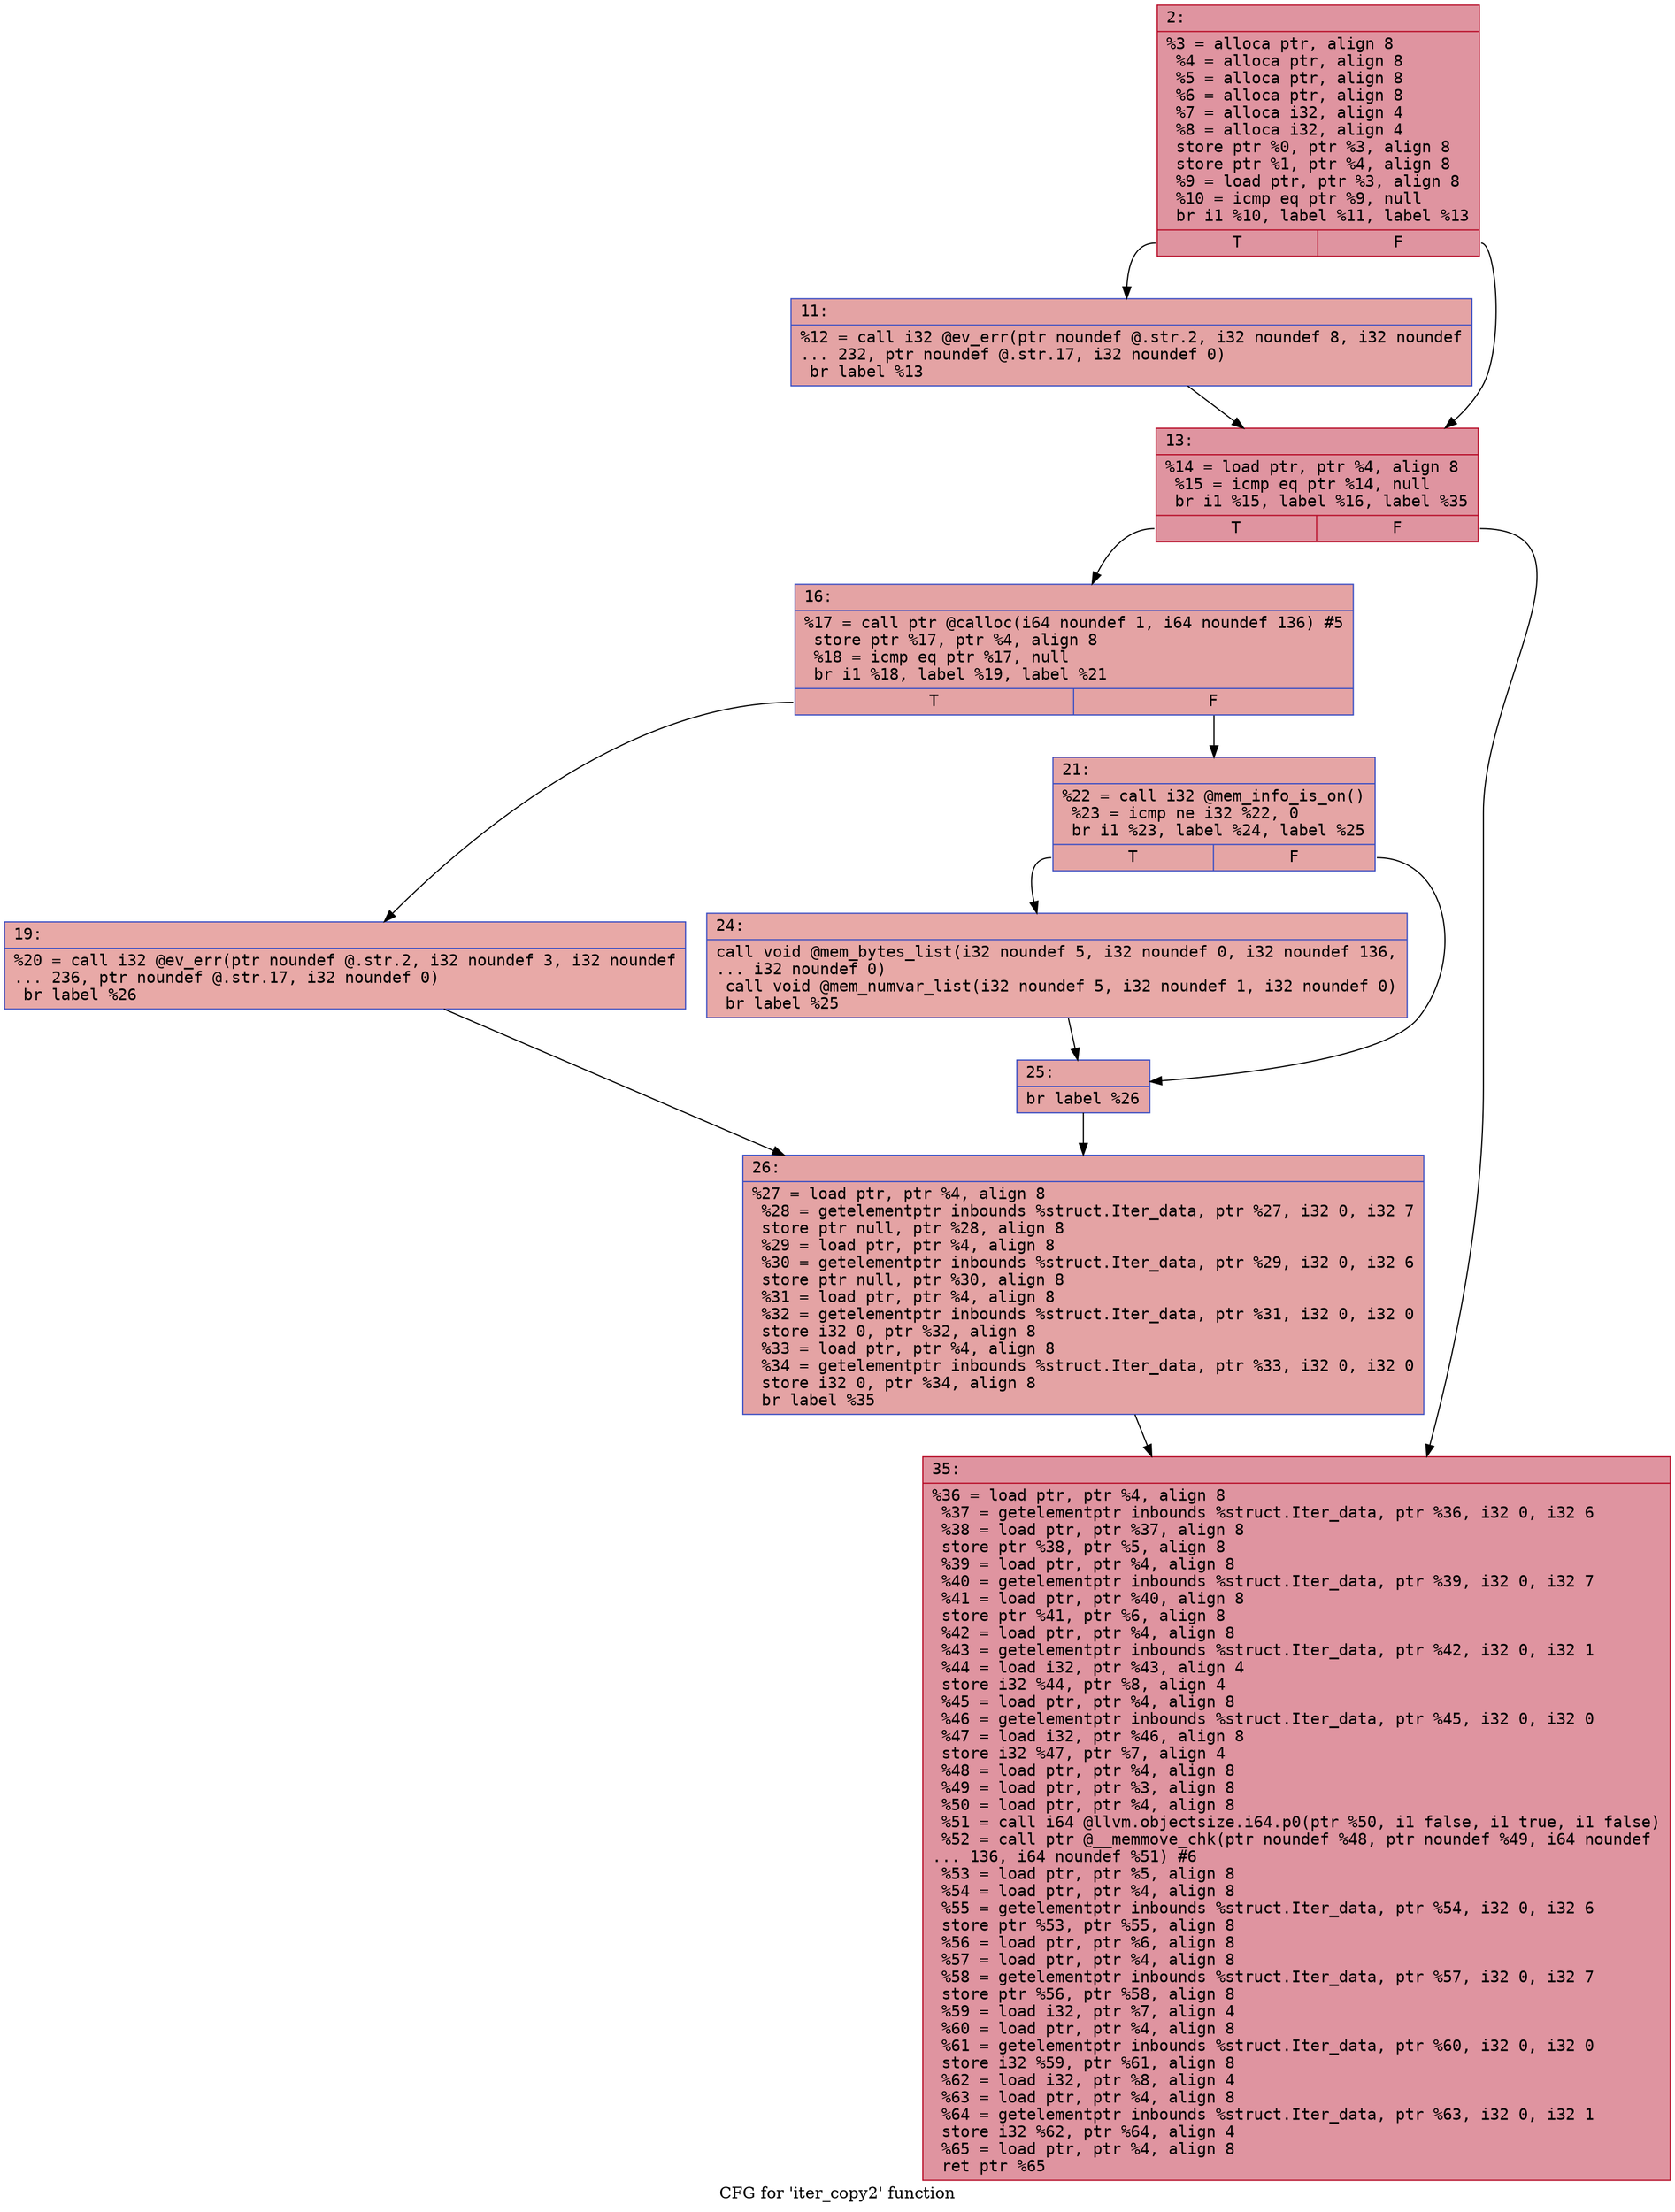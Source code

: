 digraph "CFG for 'iter_copy2' function" {
	label="CFG for 'iter_copy2' function";

	Node0x60000353b110 [shape=record,color="#b70d28ff", style=filled, fillcolor="#b70d2870" fontname="Courier",label="{2:\l|  %3 = alloca ptr, align 8\l  %4 = alloca ptr, align 8\l  %5 = alloca ptr, align 8\l  %6 = alloca ptr, align 8\l  %7 = alloca i32, align 4\l  %8 = alloca i32, align 4\l  store ptr %0, ptr %3, align 8\l  store ptr %1, ptr %4, align 8\l  %9 = load ptr, ptr %3, align 8\l  %10 = icmp eq ptr %9, null\l  br i1 %10, label %11, label %13\l|{<s0>T|<s1>F}}"];
	Node0x60000353b110:s0 -> Node0x60000353b160[tooltip="2 -> 11\nProbability 37.50%" ];
	Node0x60000353b110:s1 -> Node0x60000353b1b0[tooltip="2 -> 13\nProbability 62.50%" ];
	Node0x60000353b160 [shape=record,color="#3d50c3ff", style=filled, fillcolor="#c32e3170" fontname="Courier",label="{11:\l|  %12 = call i32 @ev_err(ptr noundef @.str.2, i32 noundef 8, i32 noundef\l... 232, ptr noundef @.str.17, i32 noundef 0)\l  br label %13\l}"];
	Node0x60000353b160 -> Node0x60000353b1b0[tooltip="11 -> 13\nProbability 100.00%" ];
	Node0x60000353b1b0 [shape=record,color="#b70d28ff", style=filled, fillcolor="#b70d2870" fontname="Courier",label="{13:\l|  %14 = load ptr, ptr %4, align 8\l  %15 = icmp eq ptr %14, null\l  br i1 %15, label %16, label %35\l|{<s0>T|<s1>F}}"];
	Node0x60000353b1b0:s0 -> Node0x60000353b200[tooltip="13 -> 16\nProbability 37.50%" ];
	Node0x60000353b1b0:s1 -> Node0x60000353b3e0[tooltip="13 -> 35\nProbability 62.50%" ];
	Node0x60000353b200 [shape=record,color="#3d50c3ff", style=filled, fillcolor="#c32e3170" fontname="Courier",label="{16:\l|  %17 = call ptr @calloc(i64 noundef 1, i64 noundef 136) #5\l  store ptr %17, ptr %4, align 8\l  %18 = icmp eq ptr %17, null\l  br i1 %18, label %19, label %21\l|{<s0>T|<s1>F}}"];
	Node0x60000353b200:s0 -> Node0x60000353b250[tooltip="16 -> 19\nProbability 37.50%" ];
	Node0x60000353b200:s1 -> Node0x60000353b2a0[tooltip="16 -> 21\nProbability 62.50%" ];
	Node0x60000353b250 [shape=record,color="#3d50c3ff", style=filled, fillcolor="#ca3b3770" fontname="Courier",label="{19:\l|  %20 = call i32 @ev_err(ptr noundef @.str.2, i32 noundef 3, i32 noundef\l... 236, ptr noundef @.str.17, i32 noundef 0)\l  br label %26\l}"];
	Node0x60000353b250 -> Node0x60000353b390[tooltip="19 -> 26\nProbability 100.00%" ];
	Node0x60000353b2a0 [shape=record,color="#3d50c3ff", style=filled, fillcolor="#c5333470" fontname="Courier",label="{21:\l|  %22 = call i32 @mem_info_is_on()\l  %23 = icmp ne i32 %22, 0\l  br i1 %23, label %24, label %25\l|{<s0>T|<s1>F}}"];
	Node0x60000353b2a0:s0 -> Node0x60000353b2f0[tooltip="21 -> 24\nProbability 62.50%" ];
	Node0x60000353b2a0:s1 -> Node0x60000353b340[tooltip="21 -> 25\nProbability 37.50%" ];
	Node0x60000353b2f0 [shape=record,color="#3d50c3ff", style=filled, fillcolor="#ca3b3770" fontname="Courier",label="{24:\l|  call void @mem_bytes_list(i32 noundef 5, i32 noundef 0, i32 noundef 136,\l... i32 noundef 0)\l  call void @mem_numvar_list(i32 noundef 5, i32 noundef 1, i32 noundef 0)\l  br label %25\l}"];
	Node0x60000353b2f0 -> Node0x60000353b340[tooltip="24 -> 25\nProbability 100.00%" ];
	Node0x60000353b340 [shape=record,color="#3d50c3ff", style=filled, fillcolor="#c5333470" fontname="Courier",label="{25:\l|  br label %26\l}"];
	Node0x60000353b340 -> Node0x60000353b390[tooltip="25 -> 26\nProbability 100.00%" ];
	Node0x60000353b390 [shape=record,color="#3d50c3ff", style=filled, fillcolor="#c32e3170" fontname="Courier",label="{26:\l|  %27 = load ptr, ptr %4, align 8\l  %28 = getelementptr inbounds %struct.Iter_data, ptr %27, i32 0, i32 7\l  store ptr null, ptr %28, align 8\l  %29 = load ptr, ptr %4, align 8\l  %30 = getelementptr inbounds %struct.Iter_data, ptr %29, i32 0, i32 6\l  store ptr null, ptr %30, align 8\l  %31 = load ptr, ptr %4, align 8\l  %32 = getelementptr inbounds %struct.Iter_data, ptr %31, i32 0, i32 0\l  store i32 0, ptr %32, align 8\l  %33 = load ptr, ptr %4, align 8\l  %34 = getelementptr inbounds %struct.Iter_data, ptr %33, i32 0, i32 0\l  store i32 0, ptr %34, align 8\l  br label %35\l}"];
	Node0x60000353b390 -> Node0x60000353b3e0[tooltip="26 -> 35\nProbability 100.00%" ];
	Node0x60000353b3e0 [shape=record,color="#b70d28ff", style=filled, fillcolor="#b70d2870" fontname="Courier",label="{35:\l|  %36 = load ptr, ptr %4, align 8\l  %37 = getelementptr inbounds %struct.Iter_data, ptr %36, i32 0, i32 6\l  %38 = load ptr, ptr %37, align 8\l  store ptr %38, ptr %5, align 8\l  %39 = load ptr, ptr %4, align 8\l  %40 = getelementptr inbounds %struct.Iter_data, ptr %39, i32 0, i32 7\l  %41 = load ptr, ptr %40, align 8\l  store ptr %41, ptr %6, align 8\l  %42 = load ptr, ptr %4, align 8\l  %43 = getelementptr inbounds %struct.Iter_data, ptr %42, i32 0, i32 1\l  %44 = load i32, ptr %43, align 4\l  store i32 %44, ptr %8, align 4\l  %45 = load ptr, ptr %4, align 8\l  %46 = getelementptr inbounds %struct.Iter_data, ptr %45, i32 0, i32 0\l  %47 = load i32, ptr %46, align 8\l  store i32 %47, ptr %7, align 4\l  %48 = load ptr, ptr %4, align 8\l  %49 = load ptr, ptr %3, align 8\l  %50 = load ptr, ptr %4, align 8\l  %51 = call i64 @llvm.objectsize.i64.p0(ptr %50, i1 false, i1 true, i1 false)\l  %52 = call ptr @__memmove_chk(ptr noundef %48, ptr noundef %49, i64 noundef\l... 136, i64 noundef %51) #6\l  %53 = load ptr, ptr %5, align 8\l  %54 = load ptr, ptr %4, align 8\l  %55 = getelementptr inbounds %struct.Iter_data, ptr %54, i32 0, i32 6\l  store ptr %53, ptr %55, align 8\l  %56 = load ptr, ptr %6, align 8\l  %57 = load ptr, ptr %4, align 8\l  %58 = getelementptr inbounds %struct.Iter_data, ptr %57, i32 0, i32 7\l  store ptr %56, ptr %58, align 8\l  %59 = load i32, ptr %7, align 4\l  %60 = load ptr, ptr %4, align 8\l  %61 = getelementptr inbounds %struct.Iter_data, ptr %60, i32 0, i32 0\l  store i32 %59, ptr %61, align 8\l  %62 = load i32, ptr %8, align 4\l  %63 = load ptr, ptr %4, align 8\l  %64 = getelementptr inbounds %struct.Iter_data, ptr %63, i32 0, i32 1\l  store i32 %62, ptr %64, align 4\l  %65 = load ptr, ptr %4, align 8\l  ret ptr %65\l}"];
}

